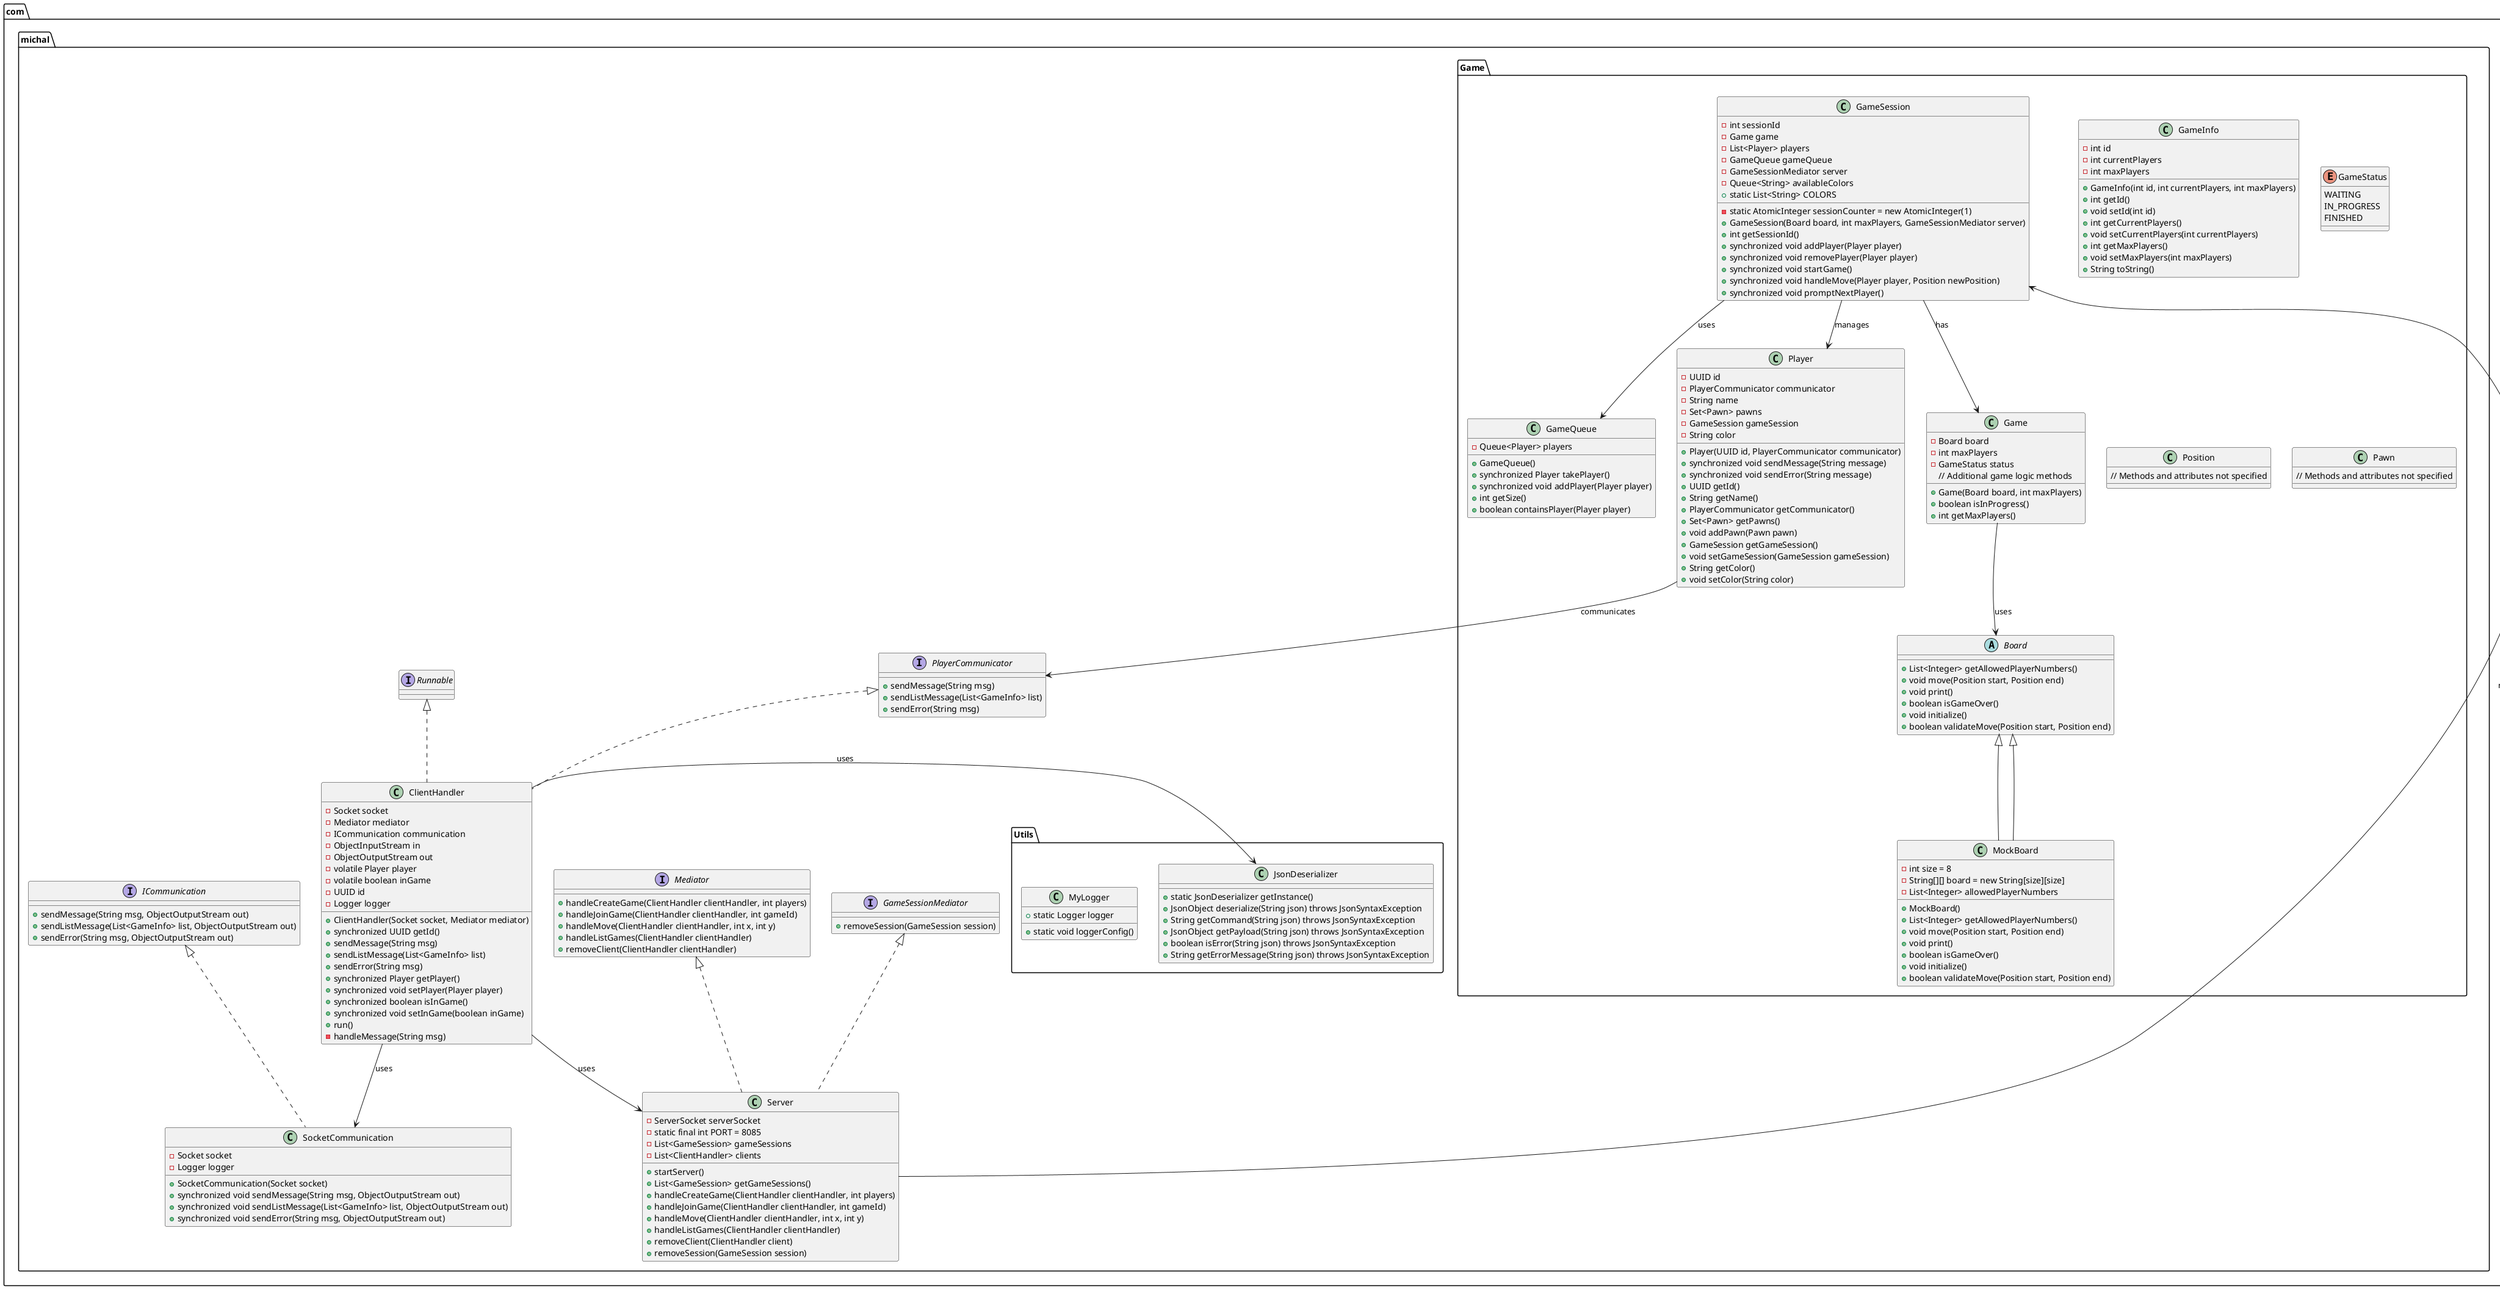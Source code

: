 @startuml

package com.michal {
    interface Mediator {
        +handleCreateGame(ClientHandler clientHandler, int players)
        +handleJoinGame(ClientHandler clientHandler, int gameId)
        +handleMove(ClientHandler clientHandler, int x, int y)
        +handleListGames(ClientHandler clientHandler)
        +removeClient(ClientHandler clientHandler)
    }

    interface PlayerCommunicator {
        +sendMessage(String msg)
        +sendListMessage(List<GameInfo> list)
        +sendError(String msg)
    }

    interface ICommunication {
        +sendMessage(String msg, ObjectOutputStream out)
        +sendListMessage(List<GameInfo> list, ObjectOutputStream out)
        +sendError(String msg, ObjectOutputStream out)
    }

    interface GameSessionMediator {
        +removeSession(GameSession session)
    }


    class ClientHandler implements Runnable, PlayerCommunicator {
        -Socket socket
        -Mediator mediator
        -ICommunication communication
        -ObjectInputStream in
        -ObjectOutputStream out
        -volatile Player player
        -volatile boolean inGame
        -UUID id
        -Logger logger
        +ClientHandler(Socket socket, Mediator mediator)
        +synchronized UUID getId()
        +sendMessage(String msg)
        +sendListMessage(List<GameInfo> list)
        +sendError(String msg)
        +synchronized Player getPlayer()
        +synchronized void setPlayer(Player player)
        +synchronized boolean isInGame()
        +synchronized void setInGame(boolean inGame)
        +run()
        -handleMessage(String msg)
    }


    class Server implements Mediator, GameSessionMediator {
        -ServerSocket serverSocket
        -static final int PORT = 8085
        -List<GameSession> gameSessions
        -List<ClientHandler> clients
        +startServer()
        +List<GameSession> getGameSessions()
        +handleCreateGame(ClientHandler clientHandler, int players)
        +handleJoinGame(ClientHandler clientHandler, int gameId)
        +handleMove(ClientHandler clientHandler, int x, int y)
        +handleListGames(ClientHandler clientHandler)
        +removeClient(ClientHandler client)
        +removeSession(GameSession session)
    }

    class SocketCommunication implements ICommunication {
        -Socket socket
        -Logger logger
        +SocketCommunication(Socket socket)
        +synchronized void sendMessage(String msg, ObjectOutputStream out)
        +synchronized void sendListMessage(List<GameInfo> list, ObjectOutputStream out)
        +synchronized void sendError(String msg, ObjectOutputStream out)
    }
}

package com.michal.Game {
    abstract class Board {
        +List<Integer> getAllowedPlayerNumbers()
        +void move(Position start, Position end)
        +void print()
        +boolean isGameOver()
        +void initialize()
        +boolean validateMove(Position start, Position end)
    }

    class MockBoard extends Board {
        -int size = 8
        -String[][] board = new String[size][size]
        -List<Integer> allowedPlayerNumbers
        +MockBoard()
        +List<Integer> getAllowedPlayerNumbers()
        +void move(Position start, Position end)
        +void print()
        +boolean isGameOver()
        +void initialize()
        +boolean validateMove(Position start, Position end)
    }

    class Game {
        -Board board
        -int maxPlayers
        -GameStatus status
        +Game(Board board, int maxPlayers)
        +boolean isInProgress()
        +int getMaxPlayers()
        // Additional game logic methods
    }

    class GameInfo {
        -int id
        -int currentPlayers
        -int maxPlayers
        +GameInfo(int id, int currentPlayers, int maxPlayers)
        +int getId()
        +void setId(int id)
        +int getCurrentPlayers()
        +void setCurrentPlayers(int currentPlayers)
        +int getMaxPlayers()
        +void setMaxPlayers(int maxPlayers)
        +String toString()
    }

    class GameQueue {
        -Queue<Player> players
        +GameQueue()
        +synchronized Player takePlayer()
        +synchronized void addPlayer(Player player)
        +int getSize()
        +boolean containsPlayer(Player player)
    }

    class GameSession {
        -static AtomicInteger sessionCounter = new AtomicInteger(1)
        -int sessionId
        -Game game
        -List<Player> players
        -GameQueue gameQueue
        -GameSessionMediator server
        -Queue<String> availableColors
        +static List<String> COLORS
        +GameSession(Board board, int maxPlayers, GameSessionMediator server)
        +int getSessionId()
        +synchronized void addPlayer(Player player)
        +synchronized void removePlayer(Player player)
        +synchronized void startGame()
        +synchronized void handleMove(Player player, Position newPosition)
        +synchronized void promptNextPlayer()
    }

    enum GameStatus {
        WAITING
        IN_PROGRESS
        FINISHED
    }

    class Player {
        -UUID id
        -PlayerCommunicator communicator
        -String name
        -Set<Pawn> pawns
        -GameSession gameSession
        -String color
        +Player(UUID id, PlayerCommunicator communicator)
        +synchronized void sendMessage(String message)
        +synchronized void sendError(String message)
        +UUID getId()
        +String getName()
        +PlayerCommunicator getCommunicator()
        +Set<Pawn> getPawns()
        +void addPawn(Pawn pawn)
        +GameSession getGameSession()
        +void setGameSession(GameSession gameSession)
        +String getColor()
        +void setColor(String color)
    }

    class Position {
        // Methods and attributes not specified
    }

    class Pawn {
        // Methods and attributes not specified
    }
}

package com.michal.Utils {
    class JsonDeserializer {
        +static JsonDeserializer getInstance()
        +JsonObject deserialize(String json) throws JsonSyntaxException
        +String getCommand(String json) throws JsonSyntaxException
        +JsonObject getPayload(String json) throws JsonSyntaxException
        +boolean isError(String json) throws JsonSyntaxException
        +String getErrorMessage(String json) throws JsonSyntaxException
    }

    class MyLogger {
        +static void loggerConfig()
        +static Logger logger
    }
}

com.michal.ClientHandler --> com.michal.Server : uses
com.michal.ClientHandler --> com.michal.SocketCommunication : uses
com.michal.Server --> com.michal.Game.GameSession : manages
com.michal.Game.GameSession --> com.michal.Game.Game : has
com.michal.Game.GameSession --> com.michal.Game.Player : manages
com.michal.Game.GameSession --> com.michal.Game.GameQueue : uses
com.michal.Game.Game --> com.michal.Game.Board : uses
com.michal.Game.Player --> com.michal.PlayerCommunicator : communicates
com.michal.ClientHandler -> com.michal.Utils.JsonDeserializer : uses
com.michal.Game.Board <|-- com.michal.Game.MockBoard

@enduml